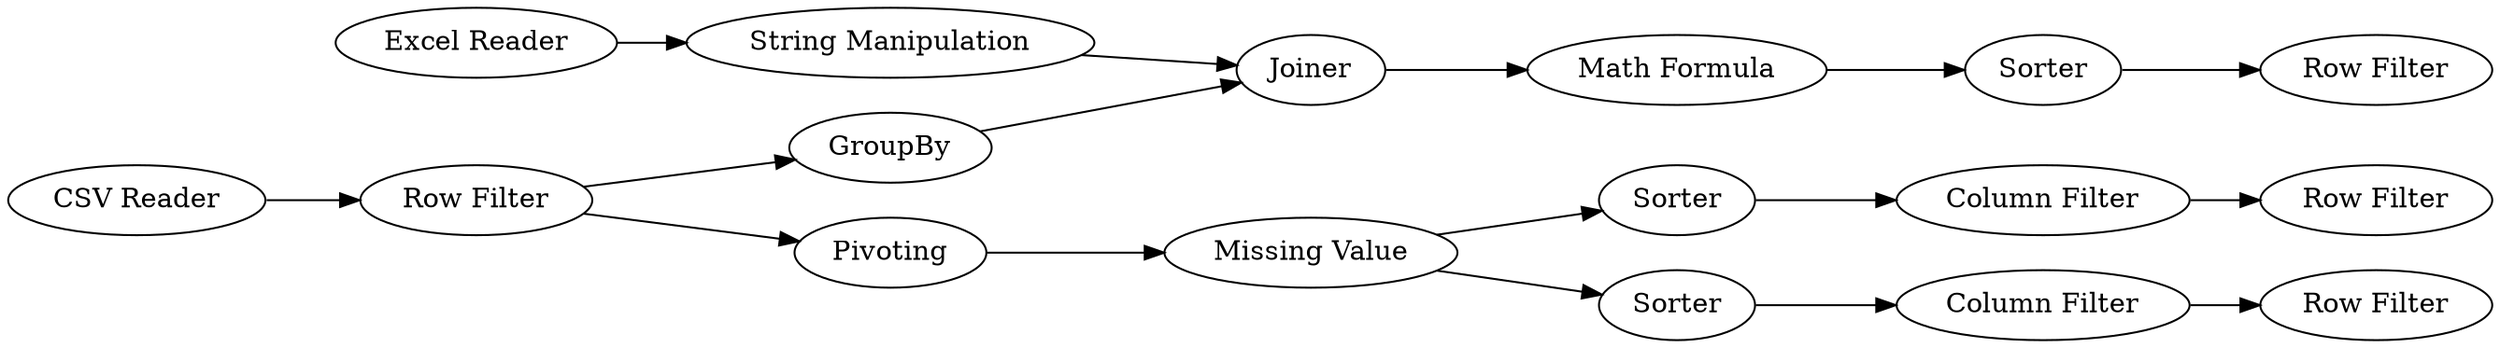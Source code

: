 digraph {
	9 [label="Column Filter"]
	18 [label="Row Filter"]
	51 [label="CSV Reader"]
	52 [label=GroupBy]
	53 [label="Excel Reader"]
	54 [label="String Manipulation"]
	55 [label=Joiner]
	56 [label="Math Formula"]
	58 [label=Pivoting]
	59 [label=Sorter]
	60 [label=Sorter]
	61 [label="Row Filter"]
	62 [label="Row Filter"]
	63 [label=Sorter]
	64 [label="Row Filter"]
	65 [label="Missing Value"]
	66 [label="Column Filter"]
	9 -> 61
	18 -> 52
	18 -> 58
	51 -> 18
	52 -> 55
	53 -> 54
	54 -> 55
	55 -> 56
	56 -> 63
	58 -> 65
	59 -> 9
	60 -> 66
	63 -> 64
	65 -> 59
	65 -> 60
	66 -> 62
	rankdir=LR
}
